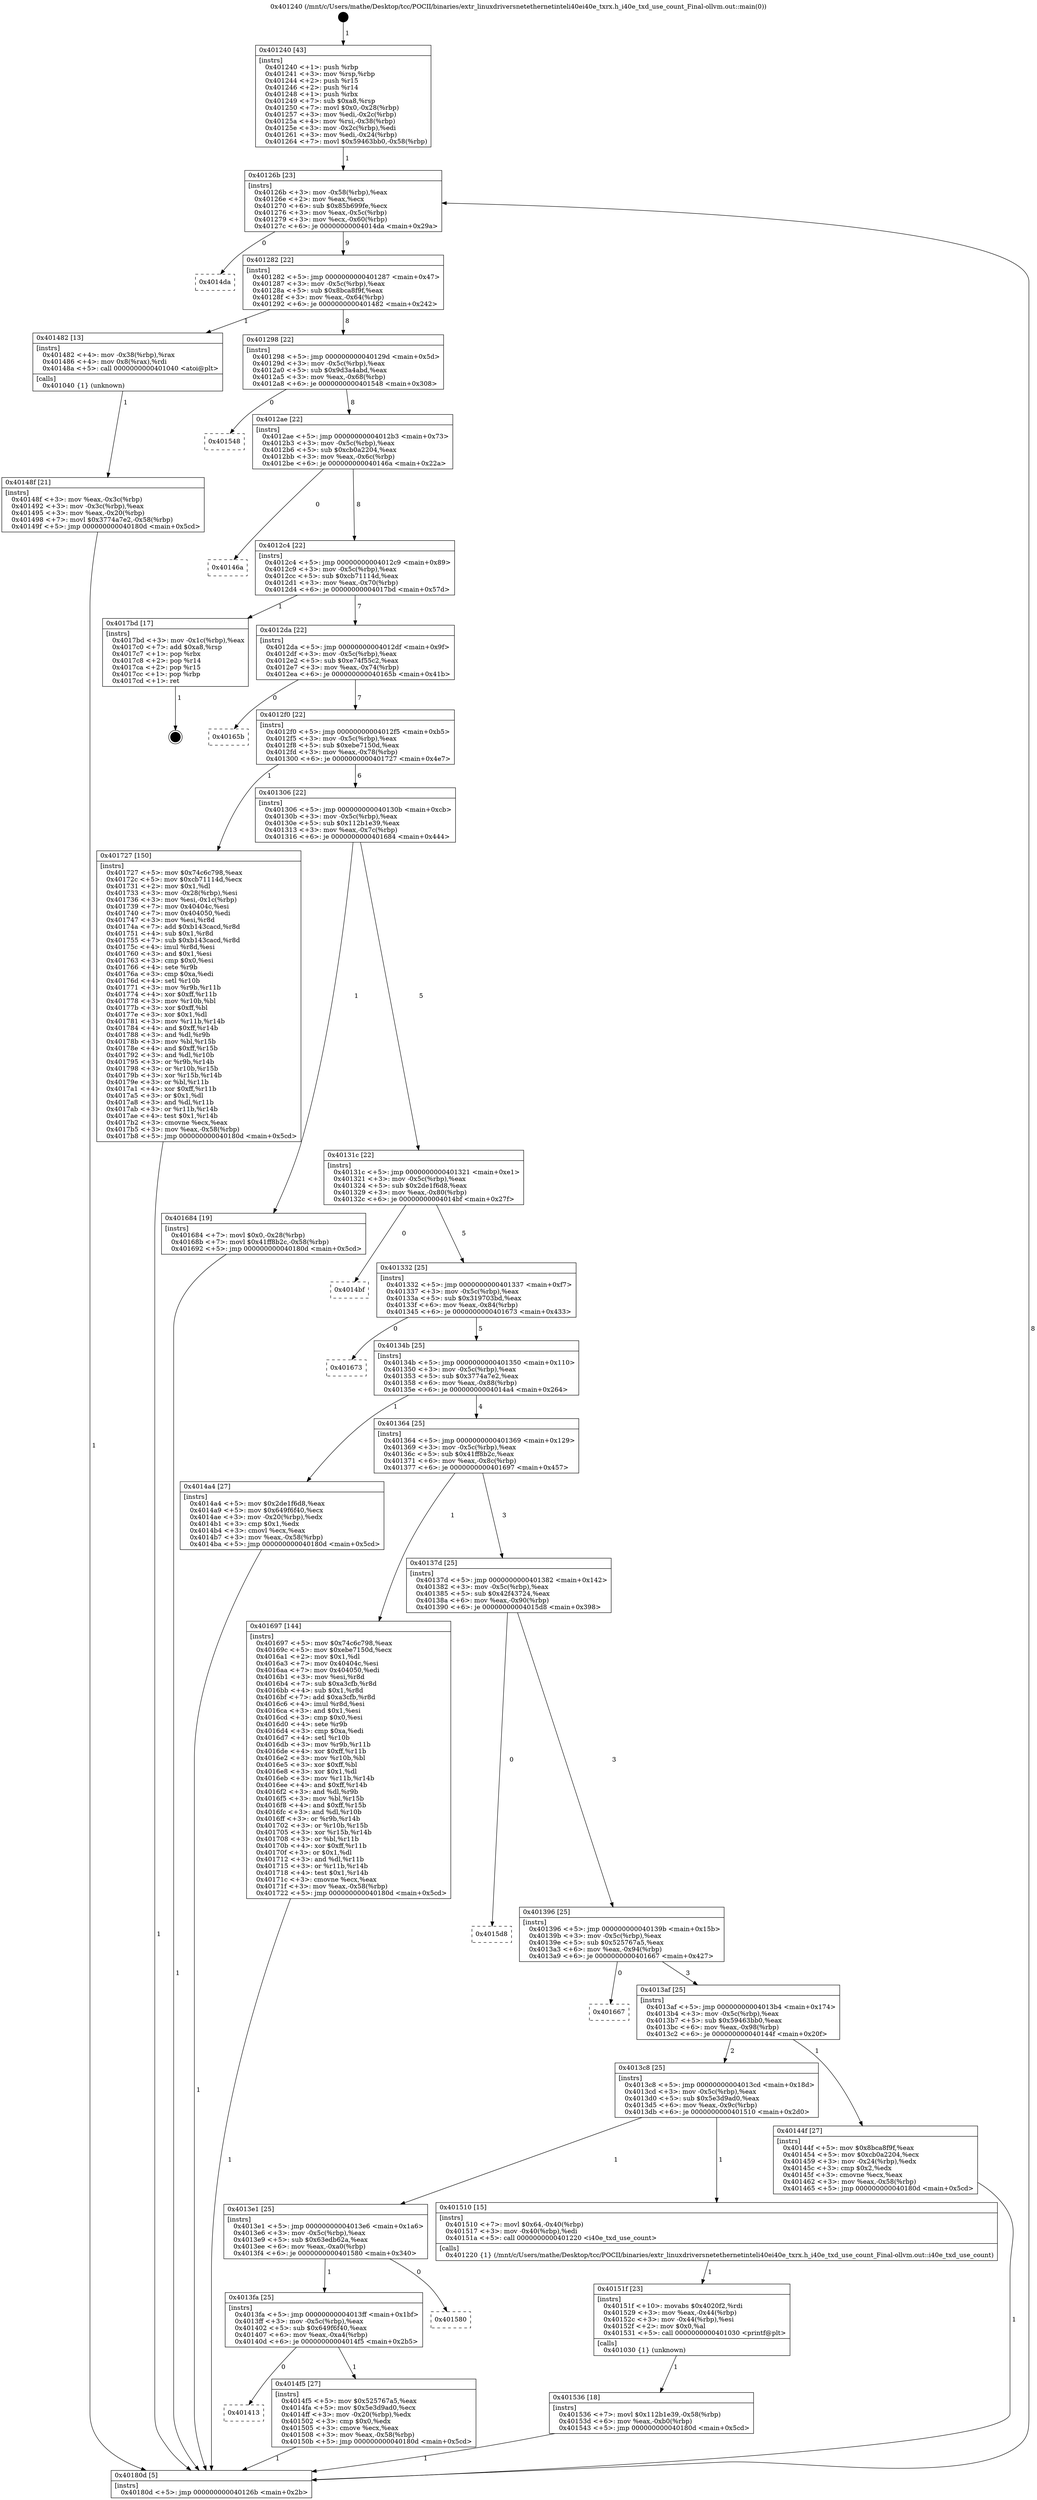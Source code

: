 digraph "0x401240" {
  label = "0x401240 (/mnt/c/Users/mathe/Desktop/tcc/POCII/binaries/extr_linuxdriversnetethernetinteli40ei40e_txrx.h_i40e_txd_use_count_Final-ollvm.out::main(0))"
  labelloc = "t"
  node[shape=record]

  Entry [label="",width=0.3,height=0.3,shape=circle,fillcolor=black,style=filled]
  "0x40126b" [label="{
     0x40126b [23]\l
     | [instrs]\l
     &nbsp;&nbsp;0x40126b \<+3\>: mov -0x58(%rbp),%eax\l
     &nbsp;&nbsp;0x40126e \<+2\>: mov %eax,%ecx\l
     &nbsp;&nbsp;0x401270 \<+6\>: sub $0x85b699fe,%ecx\l
     &nbsp;&nbsp;0x401276 \<+3\>: mov %eax,-0x5c(%rbp)\l
     &nbsp;&nbsp;0x401279 \<+3\>: mov %ecx,-0x60(%rbp)\l
     &nbsp;&nbsp;0x40127c \<+6\>: je 00000000004014da \<main+0x29a\>\l
  }"]
  "0x4014da" [label="{
     0x4014da\l
  }", style=dashed]
  "0x401282" [label="{
     0x401282 [22]\l
     | [instrs]\l
     &nbsp;&nbsp;0x401282 \<+5\>: jmp 0000000000401287 \<main+0x47\>\l
     &nbsp;&nbsp;0x401287 \<+3\>: mov -0x5c(%rbp),%eax\l
     &nbsp;&nbsp;0x40128a \<+5\>: sub $0x8bca8f9f,%eax\l
     &nbsp;&nbsp;0x40128f \<+3\>: mov %eax,-0x64(%rbp)\l
     &nbsp;&nbsp;0x401292 \<+6\>: je 0000000000401482 \<main+0x242\>\l
  }"]
  Exit [label="",width=0.3,height=0.3,shape=circle,fillcolor=black,style=filled,peripheries=2]
  "0x401482" [label="{
     0x401482 [13]\l
     | [instrs]\l
     &nbsp;&nbsp;0x401482 \<+4\>: mov -0x38(%rbp),%rax\l
     &nbsp;&nbsp;0x401486 \<+4\>: mov 0x8(%rax),%rdi\l
     &nbsp;&nbsp;0x40148a \<+5\>: call 0000000000401040 \<atoi@plt\>\l
     | [calls]\l
     &nbsp;&nbsp;0x401040 \{1\} (unknown)\l
  }"]
  "0x401298" [label="{
     0x401298 [22]\l
     | [instrs]\l
     &nbsp;&nbsp;0x401298 \<+5\>: jmp 000000000040129d \<main+0x5d\>\l
     &nbsp;&nbsp;0x40129d \<+3\>: mov -0x5c(%rbp),%eax\l
     &nbsp;&nbsp;0x4012a0 \<+5\>: sub $0x9d3a4abd,%eax\l
     &nbsp;&nbsp;0x4012a5 \<+3\>: mov %eax,-0x68(%rbp)\l
     &nbsp;&nbsp;0x4012a8 \<+6\>: je 0000000000401548 \<main+0x308\>\l
  }"]
  "0x401536" [label="{
     0x401536 [18]\l
     | [instrs]\l
     &nbsp;&nbsp;0x401536 \<+7\>: movl $0x112b1e39,-0x58(%rbp)\l
     &nbsp;&nbsp;0x40153d \<+6\>: mov %eax,-0xb0(%rbp)\l
     &nbsp;&nbsp;0x401543 \<+5\>: jmp 000000000040180d \<main+0x5cd\>\l
  }"]
  "0x401548" [label="{
     0x401548\l
  }", style=dashed]
  "0x4012ae" [label="{
     0x4012ae [22]\l
     | [instrs]\l
     &nbsp;&nbsp;0x4012ae \<+5\>: jmp 00000000004012b3 \<main+0x73\>\l
     &nbsp;&nbsp;0x4012b3 \<+3\>: mov -0x5c(%rbp),%eax\l
     &nbsp;&nbsp;0x4012b6 \<+5\>: sub $0xcb0a2204,%eax\l
     &nbsp;&nbsp;0x4012bb \<+3\>: mov %eax,-0x6c(%rbp)\l
     &nbsp;&nbsp;0x4012be \<+6\>: je 000000000040146a \<main+0x22a\>\l
  }"]
  "0x40151f" [label="{
     0x40151f [23]\l
     | [instrs]\l
     &nbsp;&nbsp;0x40151f \<+10\>: movabs $0x4020f2,%rdi\l
     &nbsp;&nbsp;0x401529 \<+3\>: mov %eax,-0x44(%rbp)\l
     &nbsp;&nbsp;0x40152c \<+3\>: mov -0x44(%rbp),%esi\l
     &nbsp;&nbsp;0x40152f \<+2\>: mov $0x0,%al\l
     &nbsp;&nbsp;0x401531 \<+5\>: call 0000000000401030 \<printf@plt\>\l
     | [calls]\l
     &nbsp;&nbsp;0x401030 \{1\} (unknown)\l
  }"]
  "0x40146a" [label="{
     0x40146a\l
  }", style=dashed]
  "0x4012c4" [label="{
     0x4012c4 [22]\l
     | [instrs]\l
     &nbsp;&nbsp;0x4012c4 \<+5\>: jmp 00000000004012c9 \<main+0x89\>\l
     &nbsp;&nbsp;0x4012c9 \<+3\>: mov -0x5c(%rbp),%eax\l
     &nbsp;&nbsp;0x4012cc \<+5\>: sub $0xcb71114d,%eax\l
     &nbsp;&nbsp;0x4012d1 \<+3\>: mov %eax,-0x70(%rbp)\l
     &nbsp;&nbsp;0x4012d4 \<+6\>: je 00000000004017bd \<main+0x57d\>\l
  }"]
  "0x401413" [label="{
     0x401413\l
  }", style=dashed]
  "0x4017bd" [label="{
     0x4017bd [17]\l
     | [instrs]\l
     &nbsp;&nbsp;0x4017bd \<+3\>: mov -0x1c(%rbp),%eax\l
     &nbsp;&nbsp;0x4017c0 \<+7\>: add $0xa8,%rsp\l
     &nbsp;&nbsp;0x4017c7 \<+1\>: pop %rbx\l
     &nbsp;&nbsp;0x4017c8 \<+2\>: pop %r14\l
     &nbsp;&nbsp;0x4017ca \<+2\>: pop %r15\l
     &nbsp;&nbsp;0x4017cc \<+1\>: pop %rbp\l
     &nbsp;&nbsp;0x4017cd \<+1\>: ret\l
  }"]
  "0x4012da" [label="{
     0x4012da [22]\l
     | [instrs]\l
     &nbsp;&nbsp;0x4012da \<+5\>: jmp 00000000004012df \<main+0x9f\>\l
     &nbsp;&nbsp;0x4012df \<+3\>: mov -0x5c(%rbp),%eax\l
     &nbsp;&nbsp;0x4012e2 \<+5\>: sub $0xe74f55c2,%eax\l
     &nbsp;&nbsp;0x4012e7 \<+3\>: mov %eax,-0x74(%rbp)\l
     &nbsp;&nbsp;0x4012ea \<+6\>: je 000000000040165b \<main+0x41b\>\l
  }"]
  "0x4014f5" [label="{
     0x4014f5 [27]\l
     | [instrs]\l
     &nbsp;&nbsp;0x4014f5 \<+5\>: mov $0x525767a5,%eax\l
     &nbsp;&nbsp;0x4014fa \<+5\>: mov $0x5e3d9ad0,%ecx\l
     &nbsp;&nbsp;0x4014ff \<+3\>: mov -0x20(%rbp),%edx\l
     &nbsp;&nbsp;0x401502 \<+3\>: cmp $0x0,%edx\l
     &nbsp;&nbsp;0x401505 \<+3\>: cmove %ecx,%eax\l
     &nbsp;&nbsp;0x401508 \<+3\>: mov %eax,-0x58(%rbp)\l
     &nbsp;&nbsp;0x40150b \<+5\>: jmp 000000000040180d \<main+0x5cd\>\l
  }"]
  "0x40165b" [label="{
     0x40165b\l
  }", style=dashed]
  "0x4012f0" [label="{
     0x4012f0 [22]\l
     | [instrs]\l
     &nbsp;&nbsp;0x4012f0 \<+5\>: jmp 00000000004012f5 \<main+0xb5\>\l
     &nbsp;&nbsp;0x4012f5 \<+3\>: mov -0x5c(%rbp),%eax\l
     &nbsp;&nbsp;0x4012f8 \<+5\>: sub $0xebe7150d,%eax\l
     &nbsp;&nbsp;0x4012fd \<+3\>: mov %eax,-0x78(%rbp)\l
     &nbsp;&nbsp;0x401300 \<+6\>: je 0000000000401727 \<main+0x4e7\>\l
  }"]
  "0x4013fa" [label="{
     0x4013fa [25]\l
     | [instrs]\l
     &nbsp;&nbsp;0x4013fa \<+5\>: jmp 00000000004013ff \<main+0x1bf\>\l
     &nbsp;&nbsp;0x4013ff \<+3\>: mov -0x5c(%rbp),%eax\l
     &nbsp;&nbsp;0x401402 \<+5\>: sub $0x649f6f40,%eax\l
     &nbsp;&nbsp;0x401407 \<+6\>: mov %eax,-0xa4(%rbp)\l
     &nbsp;&nbsp;0x40140d \<+6\>: je 00000000004014f5 \<main+0x2b5\>\l
  }"]
  "0x401727" [label="{
     0x401727 [150]\l
     | [instrs]\l
     &nbsp;&nbsp;0x401727 \<+5\>: mov $0x74c6c798,%eax\l
     &nbsp;&nbsp;0x40172c \<+5\>: mov $0xcb71114d,%ecx\l
     &nbsp;&nbsp;0x401731 \<+2\>: mov $0x1,%dl\l
     &nbsp;&nbsp;0x401733 \<+3\>: mov -0x28(%rbp),%esi\l
     &nbsp;&nbsp;0x401736 \<+3\>: mov %esi,-0x1c(%rbp)\l
     &nbsp;&nbsp;0x401739 \<+7\>: mov 0x40404c,%esi\l
     &nbsp;&nbsp;0x401740 \<+7\>: mov 0x404050,%edi\l
     &nbsp;&nbsp;0x401747 \<+3\>: mov %esi,%r8d\l
     &nbsp;&nbsp;0x40174a \<+7\>: add $0xb143cacd,%r8d\l
     &nbsp;&nbsp;0x401751 \<+4\>: sub $0x1,%r8d\l
     &nbsp;&nbsp;0x401755 \<+7\>: sub $0xb143cacd,%r8d\l
     &nbsp;&nbsp;0x40175c \<+4\>: imul %r8d,%esi\l
     &nbsp;&nbsp;0x401760 \<+3\>: and $0x1,%esi\l
     &nbsp;&nbsp;0x401763 \<+3\>: cmp $0x0,%esi\l
     &nbsp;&nbsp;0x401766 \<+4\>: sete %r9b\l
     &nbsp;&nbsp;0x40176a \<+3\>: cmp $0xa,%edi\l
     &nbsp;&nbsp;0x40176d \<+4\>: setl %r10b\l
     &nbsp;&nbsp;0x401771 \<+3\>: mov %r9b,%r11b\l
     &nbsp;&nbsp;0x401774 \<+4\>: xor $0xff,%r11b\l
     &nbsp;&nbsp;0x401778 \<+3\>: mov %r10b,%bl\l
     &nbsp;&nbsp;0x40177b \<+3\>: xor $0xff,%bl\l
     &nbsp;&nbsp;0x40177e \<+3\>: xor $0x1,%dl\l
     &nbsp;&nbsp;0x401781 \<+3\>: mov %r11b,%r14b\l
     &nbsp;&nbsp;0x401784 \<+4\>: and $0xff,%r14b\l
     &nbsp;&nbsp;0x401788 \<+3\>: and %dl,%r9b\l
     &nbsp;&nbsp;0x40178b \<+3\>: mov %bl,%r15b\l
     &nbsp;&nbsp;0x40178e \<+4\>: and $0xff,%r15b\l
     &nbsp;&nbsp;0x401792 \<+3\>: and %dl,%r10b\l
     &nbsp;&nbsp;0x401795 \<+3\>: or %r9b,%r14b\l
     &nbsp;&nbsp;0x401798 \<+3\>: or %r10b,%r15b\l
     &nbsp;&nbsp;0x40179b \<+3\>: xor %r15b,%r14b\l
     &nbsp;&nbsp;0x40179e \<+3\>: or %bl,%r11b\l
     &nbsp;&nbsp;0x4017a1 \<+4\>: xor $0xff,%r11b\l
     &nbsp;&nbsp;0x4017a5 \<+3\>: or $0x1,%dl\l
     &nbsp;&nbsp;0x4017a8 \<+3\>: and %dl,%r11b\l
     &nbsp;&nbsp;0x4017ab \<+3\>: or %r11b,%r14b\l
     &nbsp;&nbsp;0x4017ae \<+4\>: test $0x1,%r14b\l
     &nbsp;&nbsp;0x4017b2 \<+3\>: cmovne %ecx,%eax\l
     &nbsp;&nbsp;0x4017b5 \<+3\>: mov %eax,-0x58(%rbp)\l
     &nbsp;&nbsp;0x4017b8 \<+5\>: jmp 000000000040180d \<main+0x5cd\>\l
  }"]
  "0x401306" [label="{
     0x401306 [22]\l
     | [instrs]\l
     &nbsp;&nbsp;0x401306 \<+5\>: jmp 000000000040130b \<main+0xcb\>\l
     &nbsp;&nbsp;0x40130b \<+3\>: mov -0x5c(%rbp),%eax\l
     &nbsp;&nbsp;0x40130e \<+5\>: sub $0x112b1e39,%eax\l
     &nbsp;&nbsp;0x401313 \<+3\>: mov %eax,-0x7c(%rbp)\l
     &nbsp;&nbsp;0x401316 \<+6\>: je 0000000000401684 \<main+0x444\>\l
  }"]
  "0x401580" [label="{
     0x401580\l
  }", style=dashed]
  "0x401684" [label="{
     0x401684 [19]\l
     | [instrs]\l
     &nbsp;&nbsp;0x401684 \<+7\>: movl $0x0,-0x28(%rbp)\l
     &nbsp;&nbsp;0x40168b \<+7\>: movl $0x41ff8b2c,-0x58(%rbp)\l
     &nbsp;&nbsp;0x401692 \<+5\>: jmp 000000000040180d \<main+0x5cd\>\l
  }"]
  "0x40131c" [label="{
     0x40131c [22]\l
     | [instrs]\l
     &nbsp;&nbsp;0x40131c \<+5\>: jmp 0000000000401321 \<main+0xe1\>\l
     &nbsp;&nbsp;0x401321 \<+3\>: mov -0x5c(%rbp),%eax\l
     &nbsp;&nbsp;0x401324 \<+5\>: sub $0x2de1f6d8,%eax\l
     &nbsp;&nbsp;0x401329 \<+3\>: mov %eax,-0x80(%rbp)\l
     &nbsp;&nbsp;0x40132c \<+6\>: je 00000000004014bf \<main+0x27f\>\l
  }"]
  "0x4013e1" [label="{
     0x4013e1 [25]\l
     | [instrs]\l
     &nbsp;&nbsp;0x4013e1 \<+5\>: jmp 00000000004013e6 \<main+0x1a6\>\l
     &nbsp;&nbsp;0x4013e6 \<+3\>: mov -0x5c(%rbp),%eax\l
     &nbsp;&nbsp;0x4013e9 \<+5\>: sub $0x63edb62a,%eax\l
     &nbsp;&nbsp;0x4013ee \<+6\>: mov %eax,-0xa0(%rbp)\l
     &nbsp;&nbsp;0x4013f4 \<+6\>: je 0000000000401580 \<main+0x340\>\l
  }"]
  "0x4014bf" [label="{
     0x4014bf\l
  }", style=dashed]
  "0x401332" [label="{
     0x401332 [25]\l
     | [instrs]\l
     &nbsp;&nbsp;0x401332 \<+5\>: jmp 0000000000401337 \<main+0xf7\>\l
     &nbsp;&nbsp;0x401337 \<+3\>: mov -0x5c(%rbp),%eax\l
     &nbsp;&nbsp;0x40133a \<+5\>: sub $0x319703bd,%eax\l
     &nbsp;&nbsp;0x40133f \<+6\>: mov %eax,-0x84(%rbp)\l
     &nbsp;&nbsp;0x401345 \<+6\>: je 0000000000401673 \<main+0x433\>\l
  }"]
  "0x401510" [label="{
     0x401510 [15]\l
     | [instrs]\l
     &nbsp;&nbsp;0x401510 \<+7\>: movl $0x64,-0x40(%rbp)\l
     &nbsp;&nbsp;0x401517 \<+3\>: mov -0x40(%rbp),%edi\l
     &nbsp;&nbsp;0x40151a \<+5\>: call 0000000000401220 \<i40e_txd_use_count\>\l
     | [calls]\l
     &nbsp;&nbsp;0x401220 \{1\} (/mnt/c/Users/mathe/Desktop/tcc/POCII/binaries/extr_linuxdriversnetethernetinteli40ei40e_txrx.h_i40e_txd_use_count_Final-ollvm.out::i40e_txd_use_count)\l
  }"]
  "0x401673" [label="{
     0x401673\l
  }", style=dashed]
  "0x40134b" [label="{
     0x40134b [25]\l
     | [instrs]\l
     &nbsp;&nbsp;0x40134b \<+5\>: jmp 0000000000401350 \<main+0x110\>\l
     &nbsp;&nbsp;0x401350 \<+3\>: mov -0x5c(%rbp),%eax\l
     &nbsp;&nbsp;0x401353 \<+5\>: sub $0x3774a7e2,%eax\l
     &nbsp;&nbsp;0x401358 \<+6\>: mov %eax,-0x88(%rbp)\l
     &nbsp;&nbsp;0x40135e \<+6\>: je 00000000004014a4 \<main+0x264\>\l
  }"]
  "0x40148f" [label="{
     0x40148f [21]\l
     | [instrs]\l
     &nbsp;&nbsp;0x40148f \<+3\>: mov %eax,-0x3c(%rbp)\l
     &nbsp;&nbsp;0x401492 \<+3\>: mov -0x3c(%rbp),%eax\l
     &nbsp;&nbsp;0x401495 \<+3\>: mov %eax,-0x20(%rbp)\l
     &nbsp;&nbsp;0x401498 \<+7\>: movl $0x3774a7e2,-0x58(%rbp)\l
     &nbsp;&nbsp;0x40149f \<+5\>: jmp 000000000040180d \<main+0x5cd\>\l
  }"]
  "0x4014a4" [label="{
     0x4014a4 [27]\l
     | [instrs]\l
     &nbsp;&nbsp;0x4014a4 \<+5\>: mov $0x2de1f6d8,%eax\l
     &nbsp;&nbsp;0x4014a9 \<+5\>: mov $0x649f6f40,%ecx\l
     &nbsp;&nbsp;0x4014ae \<+3\>: mov -0x20(%rbp),%edx\l
     &nbsp;&nbsp;0x4014b1 \<+3\>: cmp $0x1,%edx\l
     &nbsp;&nbsp;0x4014b4 \<+3\>: cmovl %ecx,%eax\l
     &nbsp;&nbsp;0x4014b7 \<+3\>: mov %eax,-0x58(%rbp)\l
     &nbsp;&nbsp;0x4014ba \<+5\>: jmp 000000000040180d \<main+0x5cd\>\l
  }"]
  "0x401364" [label="{
     0x401364 [25]\l
     | [instrs]\l
     &nbsp;&nbsp;0x401364 \<+5\>: jmp 0000000000401369 \<main+0x129\>\l
     &nbsp;&nbsp;0x401369 \<+3\>: mov -0x5c(%rbp),%eax\l
     &nbsp;&nbsp;0x40136c \<+5\>: sub $0x41ff8b2c,%eax\l
     &nbsp;&nbsp;0x401371 \<+6\>: mov %eax,-0x8c(%rbp)\l
     &nbsp;&nbsp;0x401377 \<+6\>: je 0000000000401697 \<main+0x457\>\l
  }"]
  "0x401240" [label="{
     0x401240 [43]\l
     | [instrs]\l
     &nbsp;&nbsp;0x401240 \<+1\>: push %rbp\l
     &nbsp;&nbsp;0x401241 \<+3\>: mov %rsp,%rbp\l
     &nbsp;&nbsp;0x401244 \<+2\>: push %r15\l
     &nbsp;&nbsp;0x401246 \<+2\>: push %r14\l
     &nbsp;&nbsp;0x401248 \<+1\>: push %rbx\l
     &nbsp;&nbsp;0x401249 \<+7\>: sub $0xa8,%rsp\l
     &nbsp;&nbsp;0x401250 \<+7\>: movl $0x0,-0x28(%rbp)\l
     &nbsp;&nbsp;0x401257 \<+3\>: mov %edi,-0x2c(%rbp)\l
     &nbsp;&nbsp;0x40125a \<+4\>: mov %rsi,-0x38(%rbp)\l
     &nbsp;&nbsp;0x40125e \<+3\>: mov -0x2c(%rbp),%edi\l
     &nbsp;&nbsp;0x401261 \<+3\>: mov %edi,-0x24(%rbp)\l
     &nbsp;&nbsp;0x401264 \<+7\>: movl $0x59463bb0,-0x58(%rbp)\l
  }"]
  "0x401697" [label="{
     0x401697 [144]\l
     | [instrs]\l
     &nbsp;&nbsp;0x401697 \<+5\>: mov $0x74c6c798,%eax\l
     &nbsp;&nbsp;0x40169c \<+5\>: mov $0xebe7150d,%ecx\l
     &nbsp;&nbsp;0x4016a1 \<+2\>: mov $0x1,%dl\l
     &nbsp;&nbsp;0x4016a3 \<+7\>: mov 0x40404c,%esi\l
     &nbsp;&nbsp;0x4016aa \<+7\>: mov 0x404050,%edi\l
     &nbsp;&nbsp;0x4016b1 \<+3\>: mov %esi,%r8d\l
     &nbsp;&nbsp;0x4016b4 \<+7\>: sub $0xa3cfb,%r8d\l
     &nbsp;&nbsp;0x4016bb \<+4\>: sub $0x1,%r8d\l
     &nbsp;&nbsp;0x4016bf \<+7\>: add $0xa3cfb,%r8d\l
     &nbsp;&nbsp;0x4016c6 \<+4\>: imul %r8d,%esi\l
     &nbsp;&nbsp;0x4016ca \<+3\>: and $0x1,%esi\l
     &nbsp;&nbsp;0x4016cd \<+3\>: cmp $0x0,%esi\l
     &nbsp;&nbsp;0x4016d0 \<+4\>: sete %r9b\l
     &nbsp;&nbsp;0x4016d4 \<+3\>: cmp $0xa,%edi\l
     &nbsp;&nbsp;0x4016d7 \<+4\>: setl %r10b\l
     &nbsp;&nbsp;0x4016db \<+3\>: mov %r9b,%r11b\l
     &nbsp;&nbsp;0x4016de \<+4\>: xor $0xff,%r11b\l
     &nbsp;&nbsp;0x4016e2 \<+3\>: mov %r10b,%bl\l
     &nbsp;&nbsp;0x4016e5 \<+3\>: xor $0xff,%bl\l
     &nbsp;&nbsp;0x4016e8 \<+3\>: xor $0x1,%dl\l
     &nbsp;&nbsp;0x4016eb \<+3\>: mov %r11b,%r14b\l
     &nbsp;&nbsp;0x4016ee \<+4\>: and $0xff,%r14b\l
     &nbsp;&nbsp;0x4016f2 \<+3\>: and %dl,%r9b\l
     &nbsp;&nbsp;0x4016f5 \<+3\>: mov %bl,%r15b\l
     &nbsp;&nbsp;0x4016f8 \<+4\>: and $0xff,%r15b\l
     &nbsp;&nbsp;0x4016fc \<+3\>: and %dl,%r10b\l
     &nbsp;&nbsp;0x4016ff \<+3\>: or %r9b,%r14b\l
     &nbsp;&nbsp;0x401702 \<+3\>: or %r10b,%r15b\l
     &nbsp;&nbsp;0x401705 \<+3\>: xor %r15b,%r14b\l
     &nbsp;&nbsp;0x401708 \<+3\>: or %bl,%r11b\l
     &nbsp;&nbsp;0x40170b \<+4\>: xor $0xff,%r11b\l
     &nbsp;&nbsp;0x40170f \<+3\>: or $0x1,%dl\l
     &nbsp;&nbsp;0x401712 \<+3\>: and %dl,%r11b\l
     &nbsp;&nbsp;0x401715 \<+3\>: or %r11b,%r14b\l
     &nbsp;&nbsp;0x401718 \<+4\>: test $0x1,%r14b\l
     &nbsp;&nbsp;0x40171c \<+3\>: cmovne %ecx,%eax\l
     &nbsp;&nbsp;0x40171f \<+3\>: mov %eax,-0x58(%rbp)\l
     &nbsp;&nbsp;0x401722 \<+5\>: jmp 000000000040180d \<main+0x5cd\>\l
  }"]
  "0x40137d" [label="{
     0x40137d [25]\l
     | [instrs]\l
     &nbsp;&nbsp;0x40137d \<+5\>: jmp 0000000000401382 \<main+0x142\>\l
     &nbsp;&nbsp;0x401382 \<+3\>: mov -0x5c(%rbp),%eax\l
     &nbsp;&nbsp;0x401385 \<+5\>: sub $0x42f43724,%eax\l
     &nbsp;&nbsp;0x40138a \<+6\>: mov %eax,-0x90(%rbp)\l
     &nbsp;&nbsp;0x401390 \<+6\>: je 00000000004015d8 \<main+0x398\>\l
  }"]
  "0x40180d" [label="{
     0x40180d [5]\l
     | [instrs]\l
     &nbsp;&nbsp;0x40180d \<+5\>: jmp 000000000040126b \<main+0x2b\>\l
  }"]
  "0x4015d8" [label="{
     0x4015d8\l
  }", style=dashed]
  "0x401396" [label="{
     0x401396 [25]\l
     | [instrs]\l
     &nbsp;&nbsp;0x401396 \<+5\>: jmp 000000000040139b \<main+0x15b\>\l
     &nbsp;&nbsp;0x40139b \<+3\>: mov -0x5c(%rbp),%eax\l
     &nbsp;&nbsp;0x40139e \<+5\>: sub $0x525767a5,%eax\l
     &nbsp;&nbsp;0x4013a3 \<+6\>: mov %eax,-0x94(%rbp)\l
     &nbsp;&nbsp;0x4013a9 \<+6\>: je 0000000000401667 \<main+0x427\>\l
  }"]
  "0x4013c8" [label="{
     0x4013c8 [25]\l
     | [instrs]\l
     &nbsp;&nbsp;0x4013c8 \<+5\>: jmp 00000000004013cd \<main+0x18d\>\l
     &nbsp;&nbsp;0x4013cd \<+3\>: mov -0x5c(%rbp),%eax\l
     &nbsp;&nbsp;0x4013d0 \<+5\>: sub $0x5e3d9ad0,%eax\l
     &nbsp;&nbsp;0x4013d5 \<+6\>: mov %eax,-0x9c(%rbp)\l
     &nbsp;&nbsp;0x4013db \<+6\>: je 0000000000401510 \<main+0x2d0\>\l
  }"]
  "0x401667" [label="{
     0x401667\l
  }", style=dashed]
  "0x4013af" [label="{
     0x4013af [25]\l
     | [instrs]\l
     &nbsp;&nbsp;0x4013af \<+5\>: jmp 00000000004013b4 \<main+0x174\>\l
     &nbsp;&nbsp;0x4013b4 \<+3\>: mov -0x5c(%rbp),%eax\l
     &nbsp;&nbsp;0x4013b7 \<+5\>: sub $0x59463bb0,%eax\l
     &nbsp;&nbsp;0x4013bc \<+6\>: mov %eax,-0x98(%rbp)\l
     &nbsp;&nbsp;0x4013c2 \<+6\>: je 000000000040144f \<main+0x20f\>\l
  }"]
  "0x40144f" [label="{
     0x40144f [27]\l
     | [instrs]\l
     &nbsp;&nbsp;0x40144f \<+5\>: mov $0x8bca8f9f,%eax\l
     &nbsp;&nbsp;0x401454 \<+5\>: mov $0xcb0a2204,%ecx\l
     &nbsp;&nbsp;0x401459 \<+3\>: mov -0x24(%rbp),%edx\l
     &nbsp;&nbsp;0x40145c \<+3\>: cmp $0x2,%edx\l
     &nbsp;&nbsp;0x40145f \<+3\>: cmovne %ecx,%eax\l
     &nbsp;&nbsp;0x401462 \<+3\>: mov %eax,-0x58(%rbp)\l
     &nbsp;&nbsp;0x401465 \<+5\>: jmp 000000000040180d \<main+0x5cd\>\l
  }"]
  Entry -> "0x401240" [label=" 1"]
  "0x40126b" -> "0x4014da" [label=" 0"]
  "0x40126b" -> "0x401282" [label=" 9"]
  "0x4017bd" -> Exit [label=" 1"]
  "0x401282" -> "0x401482" [label=" 1"]
  "0x401282" -> "0x401298" [label=" 8"]
  "0x401727" -> "0x40180d" [label=" 1"]
  "0x401298" -> "0x401548" [label=" 0"]
  "0x401298" -> "0x4012ae" [label=" 8"]
  "0x401697" -> "0x40180d" [label=" 1"]
  "0x4012ae" -> "0x40146a" [label=" 0"]
  "0x4012ae" -> "0x4012c4" [label=" 8"]
  "0x401684" -> "0x40180d" [label=" 1"]
  "0x4012c4" -> "0x4017bd" [label=" 1"]
  "0x4012c4" -> "0x4012da" [label=" 7"]
  "0x401536" -> "0x40180d" [label=" 1"]
  "0x4012da" -> "0x40165b" [label=" 0"]
  "0x4012da" -> "0x4012f0" [label=" 7"]
  "0x40151f" -> "0x401536" [label=" 1"]
  "0x4012f0" -> "0x401727" [label=" 1"]
  "0x4012f0" -> "0x401306" [label=" 6"]
  "0x4014f5" -> "0x40180d" [label=" 1"]
  "0x401306" -> "0x401684" [label=" 1"]
  "0x401306" -> "0x40131c" [label=" 5"]
  "0x4013fa" -> "0x401413" [label=" 0"]
  "0x40131c" -> "0x4014bf" [label=" 0"]
  "0x40131c" -> "0x401332" [label=" 5"]
  "0x401510" -> "0x40151f" [label=" 1"]
  "0x401332" -> "0x401673" [label=" 0"]
  "0x401332" -> "0x40134b" [label=" 5"]
  "0x4013e1" -> "0x4013fa" [label=" 1"]
  "0x40134b" -> "0x4014a4" [label=" 1"]
  "0x40134b" -> "0x401364" [label=" 4"]
  "0x4013fa" -> "0x4014f5" [label=" 1"]
  "0x401364" -> "0x401697" [label=" 1"]
  "0x401364" -> "0x40137d" [label=" 3"]
  "0x4013c8" -> "0x4013e1" [label=" 1"]
  "0x40137d" -> "0x4015d8" [label=" 0"]
  "0x40137d" -> "0x401396" [label=" 3"]
  "0x4013c8" -> "0x401510" [label=" 1"]
  "0x401396" -> "0x401667" [label=" 0"]
  "0x401396" -> "0x4013af" [label=" 3"]
  "0x4013e1" -> "0x401580" [label=" 0"]
  "0x4013af" -> "0x40144f" [label=" 1"]
  "0x4013af" -> "0x4013c8" [label=" 2"]
  "0x40144f" -> "0x40180d" [label=" 1"]
  "0x401240" -> "0x40126b" [label=" 1"]
  "0x40180d" -> "0x40126b" [label=" 8"]
  "0x401482" -> "0x40148f" [label=" 1"]
  "0x40148f" -> "0x40180d" [label=" 1"]
  "0x4014a4" -> "0x40180d" [label=" 1"]
}
